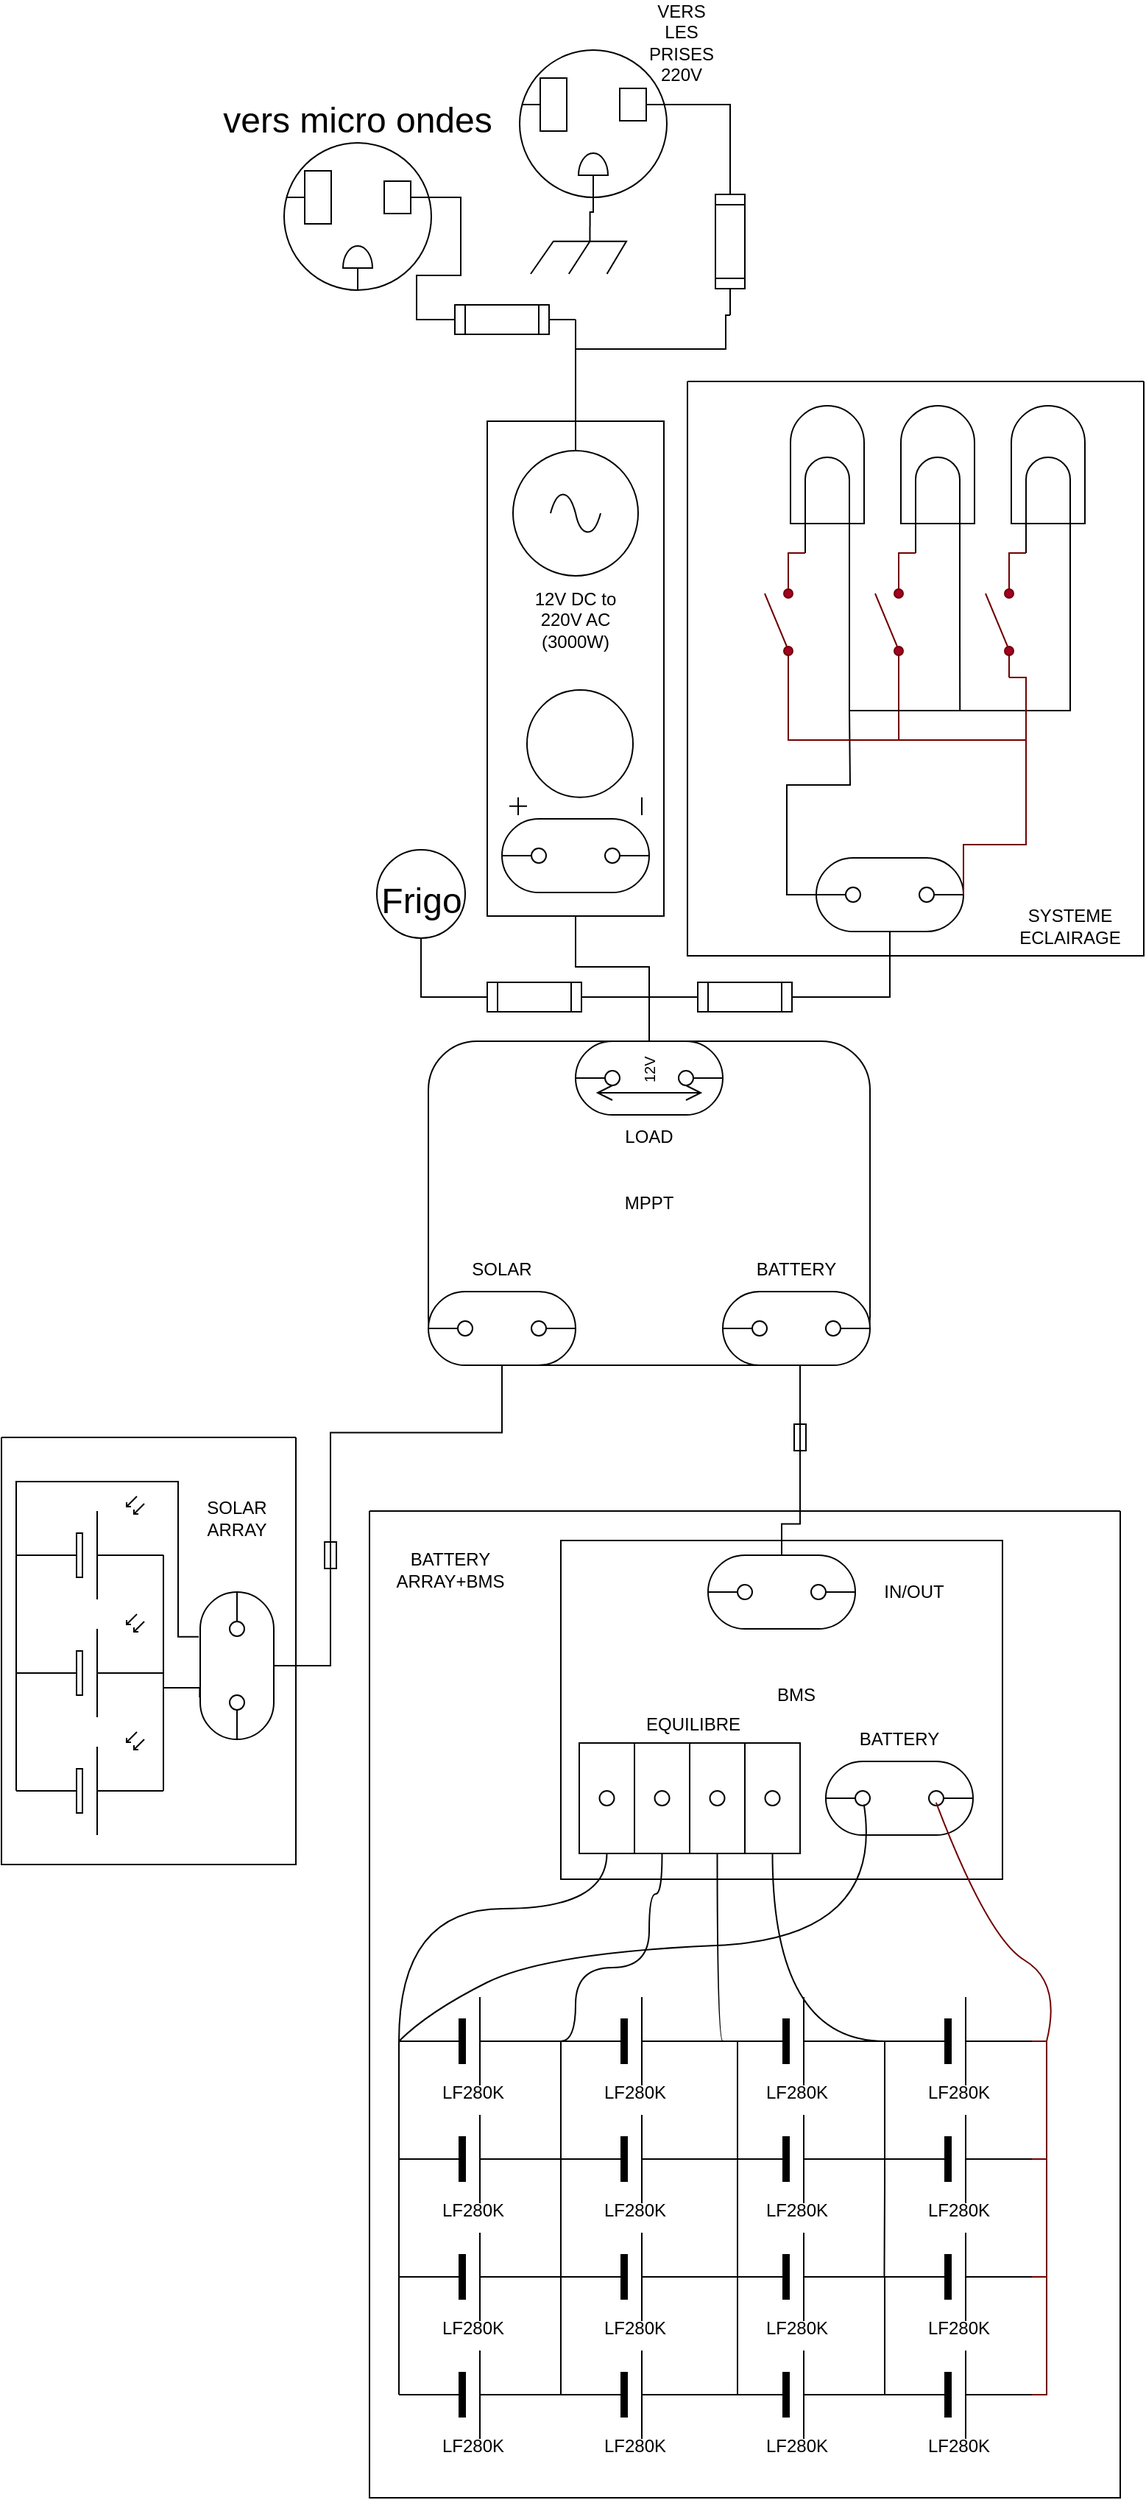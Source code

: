 <mxfile version="20.8.10" type="device"><diagram name="Page-1" id="pjU9lNKCaHBmfeOvfBGv"><mxGraphModel dx="1587" dy="2857" grid="1" gridSize="10" guides="1" tooltips="1" connect="1" arrows="1" fold="1" page="1" pageScale="1" pageWidth="827" pageHeight="1169" math="0" shadow="0"><root><mxCell id="0"/><mxCell id="1" parent="0"/><mxCell id="I5G7ey0POCAPa55_tJPz-115" value="" style="swimlane;startSize=0;" vertex="1" parent="1"><mxGeometry x="1128" y="499" width="510" height="670" as="geometry"><mxRectangle x="250" y="-180" width="50" height="40" as="alternateBounds"/></mxGeometry></mxCell><mxCell id="I5G7ey0POCAPa55_tJPz-116" value="BATTERY ARRAY+BMS" style="text;html=1;strokeColor=none;fillColor=none;align=center;verticalAlign=middle;whiteSpace=wrap;rounded=0;" vertex="1" parent="I5G7ey0POCAPa55_tJPz-115"><mxGeometry x="10" y="20" width="90" height="40" as="geometry"/></mxCell><mxCell id="I5G7ey0POCAPa55_tJPz-119" value="" style="group" vertex="1" connectable="0" parent="1"><mxGeometry x="1168" y="180" width="300" height="220" as="geometry"/></mxCell><mxCell id="I5G7ey0POCAPa55_tJPz-98" value="" style="rounded=1;whiteSpace=wrap;html=1;" vertex="1" parent="I5G7ey0POCAPa55_tJPz-119"><mxGeometry width="300" height="220" as="geometry"/></mxCell><mxCell id="I5G7ey0POCAPa55_tJPz-100" value="MPPT" style="text;html=1;strokeColor=none;fillColor=none;align=center;verticalAlign=middle;whiteSpace=wrap;rounded=0;" vertex="1" parent="I5G7ey0POCAPa55_tJPz-119"><mxGeometry x="120" y="95" width="60" height="30" as="geometry"/></mxCell><mxCell id="I5G7ey0POCAPa55_tJPz-101" value="" style="pointerEvents=1;verticalLabelPosition=bottom;shadow=0;dashed=0;align=center;html=1;verticalAlign=top;shape=mxgraph.electrical.miscellaneous.f_m_2_conductor_3" vertex="1" parent="I5G7ey0POCAPa55_tJPz-119"><mxGeometry x="200" y="170" width="100" height="50" as="geometry"/></mxCell><mxCell id="I5G7ey0POCAPa55_tJPz-102" value="" style="pointerEvents=1;verticalLabelPosition=bottom;shadow=0;dashed=0;align=center;html=1;verticalAlign=top;shape=mxgraph.electrical.miscellaneous.f_m_2_conductor_3" vertex="1" parent="I5G7ey0POCAPa55_tJPz-119"><mxGeometry x="100" width="100" height="50" as="geometry"/></mxCell><mxCell id="I5G7ey0POCAPa55_tJPz-103" value="" style="pointerEvents=1;verticalLabelPosition=bottom;shadow=0;dashed=0;align=center;html=1;verticalAlign=top;shape=mxgraph.electrical.miscellaneous.f_m_2_conductor_3" vertex="1" parent="I5G7ey0POCAPa55_tJPz-119"><mxGeometry y="170" width="100" height="50" as="geometry"/></mxCell><mxCell id="I5G7ey0POCAPa55_tJPz-104" value="BATTERY" style="text;html=1;strokeColor=none;fillColor=none;align=center;verticalAlign=middle;whiteSpace=wrap;rounded=0;" vertex="1" parent="I5G7ey0POCAPa55_tJPz-119"><mxGeometry x="220" y="140" width="60" height="30" as="geometry"/></mxCell><mxCell id="I5G7ey0POCAPa55_tJPz-105" value="SOLAR" style="text;html=1;strokeColor=none;fillColor=none;align=center;verticalAlign=middle;whiteSpace=wrap;rounded=0;" vertex="1" parent="I5G7ey0POCAPa55_tJPz-119"><mxGeometry x="20" y="140" width="60" height="30" as="geometry"/></mxCell><mxCell id="I5G7ey0POCAPa55_tJPz-106" value="LOAD" style="text;html=1;strokeColor=none;fillColor=none;align=center;verticalAlign=middle;whiteSpace=wrap;rounded=0;" vertex="1" parent="I5G7ey0POCAPa55_tJPz-119"><mxGeometry x="120" y="50" width="60" height="30" as="geometry"/></mxCell><mxCell id="I5G7ey0POCAPa55_tJPz-121" value="12V" style="labelPosition=right;align=left;shape=mxgraph.electrical.signal_sources.voltage;shadow=0;dashed=0;strokeWidth=1;fontSize=10;html=1;rotation=-90;" vertex="1" parent="I5G7ey0POCAPa55_tJPz-119"><mxGeometry x="145" width="10" height="70" as="geometry"/></mxCell><mxCell id="I5G7ey0POCAPa55_tJPz-120" value="" style="group" vertex="1" connectable="0" parent="1"><mxGeometry x="1148" y="519" width="450" height="630" as="geometry"/></mxCell><mxCell id="I5G7ey0POCAPa55_tJPz-118" value="" style="group" vertex="1" connectable="0" parent="I5G7ey0POCAPa55_tJPz-120"><mxGeometry x="110" width="300" height="230" as="geometry"/></mxCell><mxCell id="I5G7ey0POCAPa55_tJPz-79" value="" style="rounded=0;whiteSpace=wrap;html=1;" vertex="1" parent="I5G7ey0POCAPa55_tJPz-118"><mxGeometry width="300" height="230" as="geometry"/></mxCell><mxCell id="I5G7ey0POCAPa55_tJPz-76" value="" style="pointerEvents=1;verticalLabelPosition=bottom;shadow=0;dashed=0;align=center;html=1;verticalAlign=top;shape=mxgraph.electrical.miscellaneous.terminal_board;rotation=90;" vertex="1" parent="I5G7ey0POCAPa55_tJPz-118"><mxGeometry x="50" y="100" width="75" height="150" as="geometry"/></mxCell><mxCell id="I5G7ey0POCAPa55_tJPz-77" value="" style="pointerEvents=1;verticalLabelPosition=bottom;shadow=0;dashed=0;align=center;html=1;verticalAlign=top;shape=mxgraph.electrical.miscellaneous.f_m_2_conductor_3" vertex="1" parent="I5G7ey0POCAPa55_tJPz-118"><mxGeometry x="180" y="150" width="100" height="50" as="geometry"/></mxCell><mxCell id="I5G7ey0POCAPa55_tJPz-78" value="" style="pointerEvents=1;verticalLabelPosition=bottom;shadow=0;dashed=0;align=center;html=1;verticalAlign=top;shape=mxgraph.electrical.miscellaneous.f_m_2_conductor_3" vertex="1" parent="I5G7ey0POCAPa55_tJPz-118"><mxGeometry x="100" y="10" width="100" height="50" as="geometry"/></mxCell><mxCell id="I5G7ey0POCAPa55_tJPz-80" value="IN/OUT" style="text;html=1;strokeColor=none;fillColor=none;align=center;verticalAlign=middle;whiteSpace=wrap;rounded=0;" vertex="1" parent="I5G7ey0POCAPa55_tJPz-118"><mxGeometry x="210" y="20" width="60" height="30" as="geometry"/></mxCell><mxCell id="I5G7ey0POCAPa55_tJPz-81" value="EQUILIBRE" style="text;html=1;strokeColor=none;fillColor=none;align=center;verticalAlign=middle;whiteSpace=wrap;rounded=0;" vertex="1" parent="I5G7ey0POCAPa55_tJPz-118"><mxGeometry x="50" y="110" width="80" height="30" as="geometry"/></mxCell><mxCell id="I5G7ey0POCAPa55_tJPz-82" value="BATTERY" style="text;html=1;strokeColor=none;fillColor=none;align=center;verticalAlign=middle;whiteSpace=wrap;rounded=0;" vertex="1" parent="I5G7ey0POCAPa55_tJPz-118"><mxGeometry x="200" y="120" width="60" height="30" as="geometry"/></mxCell><mxCell id="I5G7ey0POCAPa55_tJPz-99" value="BMS" style="text;html=1;strokeColor=none;fillColor=none;align=center;verticalAlign=middle;whiteSpace=wrap;rounded=0;" vertex="1" parent="I5G7ey0POCAPa55_tJPz-118"><mxGeometry x="130" y="90" width="60" height="30" as="geometry"/></mxCell><mxCell id="I5G7ey0POCAPa55_tJPz-4" value="" style="verticalLabelPosition=bottom;shadow=0;dashed=0;align=center;fillColor=strokeColor;html=1;verticalAlign=top;strokeWidth=1;shape=mxgraph.electrical.miscellaneous.monocell_battery;" vertex="1" parent="I5G7ey0POCAPa55_tJPz-120"><mxGeometry x="110" y="550" width="100" height="60" as="geometry"/></mxCell><mxCell id="I5G7ey0POCAPa55_tJPz-43" style="edgeStyle=orthogonalEdgeStyle;rounded=0;orthogonalLoop=1;jettySize=auto;html=1;exitX=1;exitY=0.5;exitDx=0;exitDy=0;exitPerimeter=0;endArrow=none;endFill=0;" edge="1" parent="I5G7ey0POCAPa55_tJPz-120" source="I5G7ey0POCAPa55_tJPz-5"><mxGeometry relative="1" as="geometry"><mxPoint x="330" y="500" as="targetPoint"/><Array as="points"><mxPoint x="330" y="580"/></Array></mxGeometry></mxCell><mxCell id="I5G7ey0POCAPa55_tJPz-5" value="" style="verticalLabelPosition=bottom;shadow=0;dashed=0;align=center;fillColor=strokeColor;html=1;verticalAlign=top;strokeWidth=1;shape=mxgraph.electrical.miscellaneous.monocell_battery;" vertex="1" parent="I5G7ey0POCAPa55_tJPz-120"><mxGeometry x="220" y="550" width="100" height="60" as="geometry"/></mxCell><mxCell id="I5G7ey0POCAPa55_tJPz-10" style="edgeStyle=orthogonalEdgeStyle;rounded=0;orthogonalLoop=1;jettySize=auto;html=1;exitX=1;exitY=0.5;exitDx=0;exitDy=0;exitPerimeter=0;entryX=0;entryY=0.5;entryDx=0;entryDy=0;entryPerimeter=0;endArrow=none;endFill=0;" edge="1" parent="I5G7ey0POCAPa55_tJPz-120" source="I5G7ey0POCAPa55_tJPz-4" target="I5G7ey0POCAPa55_tJPz-5"><mxGeometry relative="1" as="geometry"/></mxCell><mxCell id="I5G7ey0POCAPa55_tJPz-6" value="" style="verticalLabelPosition=bottom;shadow=0;dashed=0;align=center;fillColor=strokeColor;html=1;verticalAlign=top;strokeWidth=1;shape=mxgraph.electrical.miscellaneous.monocell_battery;" vertex="1" parent="I5G7ey0POCAPa55_tJPz-120"><mxGeometry x="330" y="550" width="100" height="60" as="geometry"/></mxCell><mxCell id="I5G7ey0POCAPa55_tJPz-11" style="edgeStyle=orthogonalEdgeStyle;rounded=0;orthogonalLoop=1;jettySize=auto;html=1;exitX=1;exitY=0.5;exitDx=0;exitDy=0;exitPerimeter=0;entryX=0;entryY=0.5;entryDx=0;entryDy=0;entryPerimeter=0;endArrow=none;endFill=0;" edge="1" parent="I5G7ey0POCAPa55_tJPz-120" source="I5G7ey0POCAPa55_tJPz-5" target="I5G7ey0POCAPa55_tJPz-6"><mxGeometry relative="1" as="geometry"/></mxCell><mxCell id="I5G7ey0POCAPa55_tJPz-8" style="edgeStyle=orthogonalEdgeStyle;rounded=0;orthogonalLoop=1;jettySize=auto;html=1;exitX=1;exitY=0.5;exitDx=0;exitDy=0;exitPerimeter=0;entryX=0;entryY=0.5;entryDx=0;entryDy=0;entryPerimeter=0;strokeColor=none;endArrow=none;endFill=0;" edge="1" parent="I5G7ey0POCAPa55_tJPz-120" source="I5G7ey0POCAPa55_tJPz-7" target="I5G7ey0POCAPa55_tJPz-4"><mxGeometry relative="1" as="geometry"/></mxCell><mxCell id="I5G7ey0POCAPa55_tJPz-9" style="edgeStyle=orthogonalEdgeStyle;rounded=0;orthogonalLoop=1;jettySize=auto;html=1;exitX=1;exitY=0.5;exitDx=0;exitDy=0;exitPerimeter=0;endArrow=none;endFill=0;" edge="1" parent="I5G7ey0POCAPa55_tJPz-120" source="I5G7ey0POCAPa55_tJPz-7"><mxGeometry relative="1" as="geometry"><mxPoint x="110" y="580" as="targetPoint"/></mxGeometry></mxCell><mxCell id="I5G7ey0POCAPa55_tJPz-41" style="edgeStyle=orthogonalEdgeStyle;rounded=0;orthogonalLoop=1;jettySize=auto;html=1;exitX=1;exitY=0.5;exitDx=0;exitDy=0;exitPerimeter=0;endArrow=none;endFill=0;" edge="1" parent="I5G7ey0POCAPa55_tJPz-120" source="I5G7ey0POCAPa55_tJPz-7"><mxGeometry relative="1" as="geometry"><mxPoint x="100" y="500" as="targetPoint"/><Array as="points"><mxPoint x="110" y="580"/><mxPoint x="110" y="500"/></Array></mxGeometry></mxCell><mxCell id="I5G7ey0POCAPa55_tJPz-7" value="" style="verticalLabelPosition=bottom;shadow=0;dashed=0;align=center;fillColor=strokeColor;html=1;verticalAlign=top;strokeWidth=1;shape=mxgraph.electrical.miscellaneous.monocell_battery;" vertex="1" parent="I5G7ey0POCAPa55_tJPz-120"><mxGeometry y="550" width="100" height="60" as="geometry"/></mxCell><mxCell id="I5G7ey0POCAPa55_tJPz-12" value="LF280K" style="text;html=1;align=center;verticalAlign=middle;resizable=0;points=[];autosize=1;strokeColor=none;fillColor=none;" vertex="1" parent="I5G7ey0POCAPa55_tJPz-120"><mxGeometry x="15" y="600" width="70" height="30" as="geometry"/></mxCell><mxCell id="I5G7ey0POCAPa55_tJPz-13" value="LF280K" style="text;html=1;align=center;verticalAlign=middle;resizable=0;points=[];autosize=1;strokeColor=none;fillColor=none;" vertex="1" parent="I5G7ey0POCAPa55_tJPz-120"><mxGeometry x="125" y="600" width="70" height="30" as="geometry"/></mxCell><mxCell id="I5G7ey0POCAPa55_tJPz-14" value="LF280K" style="text;html=1;align=center;verticalAlign=middle;resizable=0;points=[];autosize=1;strokeColor=none;fillColor=none;" vertex="1" parent="I5G7ey0POCAPa55_tJPz-120"><mxGeometry x="235" y="600" width="70" height="30" as="geometry"/></mxCell><mxCell id="I5G7ey0POCAPa55_tJPz-15" value="LF280K" style="text;html=1;align=center;verticalAlign=middle;resizable=0;points=[];autosize=1;strokeColor=none;fillColor=none;" vertex="1" parent="I5G7ey0POCAPa55_tJPz-120"><mxGeometry x="345" y="600" width="70" height="30" as="geometry"/></mxCell><mxCell id="I5G7ey0POCAPa55_tJPz-42" style="edgeStyle=orthogonalEdgeStyle;rounded=0;orthogonalLoop=1;jettySize=auto;html=1;exitX=1;exitY=0.5;exitDx=0;exitDy=0;exitPerimeter=0;entryX=1;entryY=0.5;entryDx=0;entryDy=0;entryPerimeter=0;endArrow=none;endFill=0;" edge="1" parent="I5G7ey0POCAPa55_tJPz-120" source="I5G7ey0POCAPa55_tJPz-29" target="I5G7ey0POCAPa55_tJPz-4"><mxGeometry relative="1" as="geometry"/></mxCell><mxCell id="I5G7ey0POCAPa55_tJPz-29" value="" style="verticalLabelPosition=bottom;shadow=0;dashed=0;align=center;fillColor=strokeColor;html=1;verticalAlign=top;strokeWidth=1;shape=mxgraph.electrical.miscellaneous.monocell_battery;" vertex="1" parent="I5G7ey0POCAPa55_tJPz-120"><mxGeometry x="110" y="470" width="100" height="60" as="geometry"/></mxCell><mxCell id="I5G7ey0POCAPa55_tJPz-31" value="" style="verticalLabelPosition=bottom;shadow=0;dashed=0;align=center;fillColor=strokeColor;html=1;verticalAlign=top;strokeWidth=1;shape=mxgraph.electrical.miscellaneous.monocell_battery;" vertex="1" parent="I5G7ey0POCAPa55_tJPz-120"><mxGeometry x="220" y="470" width="100" height="60" as="geometry"/></mxCell><mxCell id="I5G7ey0POCAPa55_tJPz-28" style="edgeStyle=orthogonalEdgeStyle;rounded=0;orthogonalLoop=1;jettySize=auto;html=1;exitX=1;exitY=0.5;exitDx=0;exitDy=0;exitPerimeter=0;entryX=0;entryY=0.5;entryDx=0;entryDy=0;entryPerimeter=0;endArrow=none;endFill=0;" edge="1" parent="I5G7ey0POCAPa55_tJPz-120" source="I5G7ey0POCAPa55_tJPz-29" target="I5G7ey0POCAPa55_tJPz-31"><mxGeometry relative="1" as="geometry"/></mxCell><mxCell id="I5G7ey0POCAPa55_tJPz-44" style="edgeStyle=orthogonalEdgeStyle;rounded=0;orthogonalLoop=1;jettySize=auto;html=1;exitX=1;exitY=0.5;exitDx=0;exitDy=0;exitPerimeter=0;entryX=1;entryY=0.5;entryDx=0;entryDy=0;entryPerimeter=0;endArrow=none;endFill=0;fillColor=#a20025;strokeColor=#6F0000;" edge="1" parent="I5G7ey0POCAPa55_tJPz-120" source="I5G7ey0POCAPa55_tJPz-32" target="I5G7ey0POCAPa55_tJPz-6"><mxGeometry relative="1" as="geometry"><Array as="points"><mxPoint x="440" y="500"/><mxPoint x="440" y="580"/></Array></mxGeometry></mxCell><mxCell id="I5G7ey0POCAPa55_tJPz-74" style="edgeStyle=orthogonalEdgeStyle;rounded=0;orthogonalLoop=1;jettySize=auto;html=1;exitX=1;exitY=0.5;exitDx=0;exitDy=0;exitPerimeter=0;endArrow=none;endFill=0;fillColor=#a20025;strokeColor=#6F0000;" edge="1" parent="I5G7ey0POCAPa55_tJPz-120" source="I5G7ey0POCAPa55_tJPz-32"><mxGeometry relative="1" as="geometry"><mxPoint x="429.724" y="420.0" as="targetPoint"/><Array as="points"><mxPoint x="440" y="500"/><mxPoint x="440" y="420"/></Array></mxGeometry></mxCell><mxCell id="I5G7ey0POCAPa55_tJPz-32" value="" style="verticalLabelPosition=bottom;shadow=0;dashed=0;align=center;fillColor=strokeColor;html=1;verticalAlign=top;strokeWidth=1;shape=mxgraph.electrical.miscellaneous.monocell_battery;" vertex="1" parent="I5G7ey0POCAPa55_tJPz-120"><mxGeometry x="330" y="470" width="100" height="60" as="geometry"/></mxCell><mxCell id="I5G7ey0POCAPa55_tJPz-30" style="edgeStyle=orthogonalEdgeStyle;rounded=0;orthogonalLoop=1;jettySize=auto;html=1;exitX=1;exitY=0.5;exitDx=0;exitDy=0;exitPerimeter=0;entryX=0;entryY=0.5;entryDx=0;entryDy=0;entryPerimeter=0;endArrow=none;endFill=0;" edge="1" parent="I5G7ey0POCAPa55_tJPz-120" source="I5G7ey0POCAPa55_tJPz-31" target="I5G7ey0POCAPa55_tJPz-32"><mxGeometry relative="1" as="geometry"/></mxCell><mxCell id="I5G7ey0POCAPa55_tJPz-33" style="edgeStyle=orthogonalEdgeStyle;rounded=0;orthogonalLoop=1;jettySize=auto;html=1;exitX=1;exitY=0.5;exitDx=0;exitDy=0;exitPerimeter=0;entryX=0;entryY=0.5;entryDx=0;entryDy=0;entryPerimeter=0;strokeColor=none;endArrow=none;endFill=0;" edge="1" parent="I5G7ey0POCAPa55_tJPz-120" source="I5G7ey0POCAPa55_tJPz-35" target="I5G7ey0POCAPa55_tJPz-29"><mxGeometry relative="1" as="geometry"/></mxCell><mxCell id="I5G7ey0POCAPa55_tJPz-34" style="edgeStyle=orthogonalEdgeStyle;rounded=0;orthogonalLoop=1;jettySize=auto;html=1;exitX=1;exitY=0.5;exitDx=0;exitDy=0;exitPerimeter=0;endArrow=none;endFill=0;" edge="1" parent="I5G7ey0POCAPa55_tJPz-120" source="I5G7ey0POCAPa55_tJPz-35"><mxGeometry relative="1" as="geometry"><mxPoint x="110" y="500" as="targetPoint"/><Array as="points"><mxPoint x="100" y="500"/></Array></mxGeometry></mxCell><mxCell id="I5G7ey0POCAPa55_tJPz-40" style="edgeStyle=orthogonalEdgeStyle;rounded=0;orthogonalLoop=1;jettySize=auto;html=1;exitX=0;exitY=0.5;exitDx=0;exitDy=0;exitPerimeter=0;entryX=0;entryY=0.5;entryDx=0;entryDy=0;entryPerimeter=0;endArrow=none;endFill=0;" edge="1" parent="I5G7ey0POCAPa55_tJPz-120" source="I5G7ey0POCAPa55_tJPz-54" target="I5G7ey0POCAPa55_tJPz-7"><mxGeometry relative="1" as="geometry"><Array as="points"><mxPoint y="520"/><mxPoint y="520"/></Array></mxGeometry></mxCell><mxCell id="I5G7ey0POCAPa55_tJPz-35" value="" style="verticalLabelPosition=bottom;shadow=0;dashed=0;align=center;fillColor=strokeColor;html=1;verticalAlign=top;strokeWidth=1;shape=mxgraph.electrical.miscellaneous.monocell_battery;" vertex="1" parent="I5G7ey0POCAPa55_tJPz-120"><mxGeometry y="470" width="100" height="60" as="geometry"/></mxCell><mxCell id="I5G7ey0POCAPa55_tJPz-36" value="LF280K" style="text;html=1;align=center;verticalAlign=middle;resizable=0;points=[];autosize=1;strokeColor=none;fillColor=none;" vertex="1" parent="I5G7ey0POCAPa55_tJPz-120"><mxGeometry x="15" y="520" width="70" height="30" as="geometry"/></mxCell><mxCell id="I5G7ey0POCAPa55_tJPz-37" value="LF280K" style="text;html=1;align=center;verticalAlign=middle;resizable=0;points=[];autosize=1;strokeColor=none;fillColor=none;" vertex="1" parent="I5G7ey0POCAPa55_tJPz-120"><mxGeometry x="125" y="520" width="70" height="30" as="geometry"/></mxCell><mxCell id="I5G7ey0POCAPa55_tJPz-38" value="LF280K" style="text;html=1;align=center;verticalAlign=middle;resizable=0;points=[];autosize=1;strokeColor=none;fillColor=none;" vertex="1" parent="I5G7ey0POCAPa55_tJPz-120"><mxGeometry x="235" y="520" width="70" height="30" as="geometry"/></mxCell><mxCell id="I5G7ey0POCAPa55_tJPz-39" value="LF280K" style="text;html=1;align=center;verticalAlign=middle;resizable=0;points=[];autosize=1;strokeColor=none;fillColor=none;" vertex="1" parent="I5G7ey0POCAPa55_tJPz-120"><mxGeometry x="345" y="520" width="70" height="30" as="geometry"/></mxCell><mxCell id="I5G7ey0POCAPa55_tJPz-90" style="edgeStyle=orthogonalEdgeStyle;rounded=0;orthogonalLoop=1;jettySize=auto;html=1;exitX=1;exitY=0.5;exitDx=0;exitDy=0;exitPerimeter=0;entryX=0;entryY=0.5;entryDx=0;entryDy=0;entryPerimeter=0;endArrow=none;endFill=0;" edge="1" parent="I5G7ey0POCAPa55_tJPz-120" source="I5G7ey0POCAPa55_tJPz-46" target="I5G7ey0POCAPa55_tJPz-31"><mxGeometry relative="1" as="geometry"><Array as="points"><mxPoint x="230" y="420"/><mxPoint x="230" y="500"/></Array></mxGeometry></mxCell><mxCell id="I5G7ey0POCAPa55_tJPz-46" value="" style="verticalLabelPosition=bottom;shadow=0;dashed=0;align=center;fillColor=strokeColor;html=1;verticalAlign=top;strokeWidth=1;shape=mxgraph.electrical.miscellaneous.monocell_battery;" vertex="1" parent="I5G7ey0POCAPa55_tJPz-120"><mxGeometry x="110" y="390" width="100" height="60" as="geometry"/></mxCell><mxCell id="I5G7ey0POCAPa55_tJPz-48" style="edgeStyle=orthogonalEdgeStyle;rounded=0;orthogonalLoop=1;jettySize=auto;html=1;exitX=1;exitY=0.5;exitDx=0;exitDy=0;exitPerimeter=0;endArrow=none;endFill=0;" edge="1" parent="I5G7ey0POCAPa55_tJPz-120" source="I5G7ey0POCAPa55_tJPz-49"><mxGeometry relative="1" as="geometry"><mxPoint x="330" y="340.0" as="targetPoint"/><Array as="points"><mxPoint x="330" y="420"/></Array></mxGeometry></mxCell><mxCell id="I5G7ey0POCAPa55_tJPz-49" value="" style="verticalLabelPosition=bottom;shadow=0;dashed=0;align=center;fillColor=strokeColor;html=1;verticalAlign=top;strokeWidth=1;shape=mxgraph.electrical.miscellaneous.monocell_battery;" vertex="1" parent="I5G7ey0POCAPa55_tJPz-120"><mxGeometry x="220" y="390" width="100" height="60" as="geometry"/></mxCell><mxCell id="I5G7ey0POCAPa55_tJPz-45" style="edgeStyle=orthogonalEdgeStyle;rounded=0;orthogonalLoop=1;jettySize=auto;html=1;exitX=1;exitY=0.5;exitDx=0;exitDy=0;exitPerimeter=0;entryX=0;entryY=0.5;entryDx=0;entryDy=0;entryPerimeter=0;endArrow=none;endFill=0;" edge="1" parent="I5G7ey0POCAPa55_tJPz-120" source="I5G7ey0POCAPa55_tJPz-46" target="I5G7ey0POCAPa55_tJPz-49"><mxGeometry relative="1" as="geometry"/></mxCell><mxCell id="I5G7ey0POCAPa55_tJPz-89" style="edgeStyle=orthogonalEdgeStyle;orthogonalLoop=1;jettySize=auto;html=1;exitX=0;exitY=0.5;exitDx=0;exitDy=0;exitPerimeter=0;endArrow=none;endFill=0;rounded=0;" edge="1" parent="I5G7ey0POCAPa55_tJPz-120" source="I5G7ey0POCAPa55_tJPz-50"><mxGeometry relative="1" as="geometry"><mxPoint x="329.724" y="500" as="targetPoint"/><Array as="points"><mxPoint x="330" y="440"/><mxPoint x="330" y="440"/></Array></mxGeometry></mxCell><mxCell id="I5G7ey0POCAPa55_tJPz-50" value="" style="verticalLabelPosition=bottom;shadow=0;dashed=0;align=center;fillColor=strokeColor;html=1;verticalAlign=top;strokeWidth=1;shape=mxgraph.electrical.miscellaneous.monocell_battery;" vertex="1" parent="I5G7ey0POCAPa55_tJPz-120"><mxGeometry x="330" y="390" width="100" height="60" as="geometry"/></mxCell><mxCell id="I5G7ey0POCAPa55_tJPz-47" style="edgeStyle=orthogonalEdgeStyle;rounded=0;orthogonalLoop=1;jettySize=auto;html=1;exitX=1;exitY=0.5;exitDx=0;exitDy=0;exitPerimeter=0;entryX=0;entryY=0.5;entryDx=0;entryDy=0;entryPerimeter=0;endArrow=none;endFill=0;" edge="1" parent="I5G7ey0POCAPa55_tJPz-120" source="I5G7ey0POCAPa55_tJPz-49" target="I5G7ey0POCAPa55_tJPz-50"><mxGeometry relative="1" as="geometry"/></mxCell><mxCell id="I5G7ey0POCAPa55_tJPz-51" style="edgeStyle=orthogonalEdgeStyle;rounded=0;orthogonalLoop=1;jettySize=auto;html=1;exitX=1;exitY=0.5;exitDx=0;exitDy=0;exitPerimeter=0;entryX=0;entryY=0.5;entryDx=0;entryDy=0;entryPerimeter=0;strokeColor=none;endArrow=none;endFill=0;" edge="1" parent="I5G7ey0POCAPa55_tJPz-120" source="I5G7ey0POCAPa55_tJPz-54" target="I5G7ey0POCAPa55_tJPz-46"><mxGeometry relative="1" as="geometry"/></mxCell><mxCell id="I5G7ey0POCAPa55_tJPz-52" style="edgeStyle=orthogonalEdgeStyle;rounded=0;orthogonalLoop=1;jettySize=auto;html=1;exitX=1;exitY=0.5;exitDx=0;exitDy=0;exitPerimeter=0;endArrow=none;endFill=0;" edge="1" parent="I5G7ey0POCAPa55_tJPz-120" source="I5G7ey0POCAPa55_tJPz-54"><mxGeometry relative="1" as="geometry"><mxPoint x="110" y="420.0" as="targetPoint"/></mxGeometry></mxCell><mxCell id="I5G7ey0POCAPa55_tJPz-53" style="edgeStyle=orthogonalEdgeStyle;rounded=0;orthogonalLoop=1;jettySize=auto;html=1;exitX=1;exitY=0.5;exitDx=0;exitDy=0;exitPerimeter=0;endArrow=none;endFill=0;" edge="1" parent="I5G7ey0POCAPa55_tJPz-120" source="I5G7ey0POCAPa55_tJPz-54"><mxGeometry relative="1" as="geometry"><mxPoint x="100" y="340.0" as="targetPoint"/><Array as="points"><mxPoint x="110" y="420"/><mxPoint x="110" y="340"/></Array></mxGeometry></mxCell><mxCell id="I5G7ey0POCAPa55_tJPz-91" style="edgeStyle=orthogonalEdgeStyle;rounded=0;orthogonalLoop=1;jettySize=auto;html=1;exitX=1;exitY=0.5;exitDx=0;exitDy=0;exitPerimeter=0;entryX=1;entryY=0.5;entryDx=0;entryDy=0;entryPerimeter=0;endArrow=none;endFill=0;" edge="1" parent="I5G7ey0POCAPa55_tJPz-120" source="I5G7ey0POCAPa55_tJPz-54" target="I5G7ey0POCAPa55_tJPz-35"><mxGeometry relative="1" as="geometry"><Array as="points"><mxPoint x="110" y="420"/><mxPoint x="110" y="500"/></Array></mxGeometry></mxCell><mxCell id="I5G7ey0POCAPa55_tJPz-54" value="" style="verticalLabelPosition=bottom;shadow=0;dashed=0;align=center;fillColor=strokeColor;html=1;verticalAlign=top;strokeWidth=1;shape=mxgraph.electrical.miscellaneous.monocell_battery;" vertex="1" parent="I5G7ey0POCAPa55_tJPz-120"><mxGeometry y="390" width="100" height="60" as="geometry"/></mxCell><mxCell id="I5G7ey0POCAPa55_tJPz-55" value="LF280K" style="text;html=1;align=center;verticalAlign=middle;resizable=0;points=[];autosize=1;strokeColor=none;fillColor=none;" vertex="1" parent="I5G7ey0POCAPa55_tJPz-120"><mxGeometry x="15" y="440" width="70" height="30" as="geometry"/></mxCell><mxCell id="I5G7ey0POCAPa55_tJPz-56" value="LF280K" style="text;html=1;align=center;verticalAlign=middle;resizable=0;points=[];autosize=1;strokeColor=none;fillColor=none;" vertex="1" parent="I5G7ey0POCAPa55_tJPz-120"><mxGeometry x="125" y="440" width="70" height="30" as="geometry"/></mxCell><mxCell id="I5G7ey0POCAPa55_tJPz-57" value="LF280K" style="text;html=1;align=center;verticalAlign=middle;resizable=0;points=[];autosize=1;strokeColor=none;fillColor=none;" vertex="1" parent="I5G7ey0POCAPa55_tJPz-120"><mxGeometry x="235" y="440" width="70" height="30" as="geometry"/></mxCell><mxCell id="I5G7ey0POCAPa55_tJPz-58" value="LF280K" style="text;html=1;align=center;verticalAlign=middle;resizable=0;points=[];autosize=1;strokeColor=none;fillColor=none;" vertex="1" parent="I5G7ey0POCAPa55_tJPz-120"><mxGeometry x="345" y="440" width="70" height="30" as="geometry"/></mxCell><mxCell id="I5G7ey0POCAPa55_tJPz-60" style="edgeStyle=orthogonalEdgeStyle;rounded=0;orthogonalLoop=1;jettySize=auto;html=1;exitX=1;exitY=0.5;exitDx=0;exitDy=0;exitPerimeter=0;entryX=1;entryY=0.5;entryDx=0;entryDy=0;entryPerimeter=0;endArrow=none;endFill=0;" edge="1" parent="I5G7ey0POCAPa55_tJPz-120" source="I5G7ey0POCAPa55_tJPz-61" target="I5G7ey0POCAPa55_tJPz-46"><mxGeometry relative="1" as="geometry"/></mxCell><mxCell id="I5G7ey0POCAPa55_tJPz-61" value="" style="verticalLabelPosition=bottom;shadow=0;dashed=0;align=center;fillColor=strokeColor;html=1;verticalAlign=top;strokeWidth=1;shape=mxgraph.electrical.miscellaneous.monocell_battery;" vertex="1" parent="I5G7ey0POCAPa55_tJPz-120"><mxGeometry x="110" y="310" width="100" height="60" as="geometry"/></mxCell><mxCell id="I5G7ey0POCAPa55_tJPz-63" value="" style="verticalLabelPosition=bottom;shadow=0;dashed=0;align=center;fillColor=strokeColor;html=1;verticalAlign=top;strokeWidth=1;shape=mxgraph.electrical.miscellaneous.monocell_battery;" vertex="1" parent="I5G7ey0POCAPa55_tJPz-120"><mxGeometry x="220" y="310" width="100" height="60" as="geometry"/></mxCell><mxCell id="I5G7ey0POCAPa55_tJPz-59" style="edgeStyle=orthogonalEdgeStyle;rounded=0;orthogonalLoop=1;jettySize=auto;html=1;exitX=1;exitY=0.5;exitDx=0;exitDy=0;exitPerimeter=0;entryX=0;entryY=0.5;entryDx=0;entryDy=0;entryPerimeter=0;endArrow=none;endFill=0;" edge="1" parent="I5G7ey0POCAPa55_tJPz-120" source="I5G7ey0POCAPa55_tJPz-61" target="I5G7ey0POCAPa55_tJPz-63"><mxGeometry relative="1" as="geometry"/></mxCell><mxCell id="I5G7ey0POCAPa55_tJPz-64" style="edgeStyle=orthogonalEdgeStyle;rounded=0;orthogonalLoop=1;jettySize=auto;html=1;exitX=1;exitY=0.5;exitDx=0;exitDy=0;exitPerimeter=0;entryX=1;entryY=0.5;entryDx=0;entryDy=0;entryPerimeter=0;endArrow=none;endFill=0;fillColor=#a20025;strokeColor=#6F0000;" edge="1" parent="I5G7ey0POCAPa55_tJPz-120" source="I5G7ey0POCAPa55_tJPz-65" target="I5G7ey0POCAPa55_tJPz-50"><mxGeometry relative="1" as="geometry"><Array as="points"><mxPoint x="440" y="340"/><mxPoint x="440" y="420"/></Array></mxGeometry></mxCell><mxCell id="I5G7ey0POCAPa55_tJPz-65" value="" style="verticalLabelPosition=bottom;shadow=0;dashed=0;align=center;fillColor=strokeColor;html=1;verticalAlign=top;strokeWidth=1;shape=mxgraph.electrical.miscellaneous.monocell_battery;" vertex="1" parent="I5G7ey0POCAPa55_tJPz-120"><mxGeometry x="330" y="310" width="100" height="60" as="geometry"/></mxCell><mxCell id="I5G7ey0POCAPa55_tJPz-62" style="edgeStyle=orthogonalEdgeStyle;rounded=0;orthogonalLoop=1;jettySize=auto;html=1;exitX=1;exitY=0.5;exitDx=0;exitDy=0;exitPerimeter=0;entryX=0;entryY=0.5;entryDx=0;entryDy=0;entryPerimeter=0;endArrow=none;endFill=0;" edge="1" parent="I5G7ey0POCAPa55_tJPz-120" source="I5G7ey0POCAPa55_tJPz-63" target="I5G7ey0POCAPa55_tJPz-65"><mxGeometry relative="1" as="geometry"/></mxCell><mxCell id="I5G7ey0POCAPa55_tJPz-66" style="edgeStyle=orthogonalEdgeStyle;rounded=0;orthogonalLoop=1;jettySize=auto;html=1;exitX=1;exitY=0.5;exitDx=0;exitDy=0;exitPerimeter=0;entryX=0;entryY=0.5;entryDx=0;entryDy=0;entryPerimeter=0;strokeColor=none;endArrow=none;endFill=0;" edge="1" parent="I5G7ey0POCAPa55_tJPz-120" source="I5G7ey0POCAPa55_tJPz-69" target="I5G7ey0POCAPa55_tJPz-61"><mxGeometry relative="1" as="geometry"/></mxCell><mxCell id="I5G7ey0POCAPa55_tJPz-67" style="edgeStyle=orthogonalEdgeStyle;rounded=0;orthogonalLoop=1;jettySize=auto;html=1;exitX=1;exitY=0.5;exitDx=0;exitDy=0;exitPerimeter=0;endArrow=none;endFill=0;" edge="1" parent="I5G7ey0POCAPa55_tJPz-120" source="I5G7ey0POCAPa55_tJPz-69"><mxGeometry relative="1" as="geometry"><mxPoint x="110" y="340.0" as="targetPoint"/><Array as="points"><mxPoint x="100" y="340"/></Array></mxGeometry></mxCell><mxCell id="I5G7ey0POCAPa55_tJPz-68" style="edgeStyle=orthogonalEdgeStyle;rounded=0;orthogonalLoop=1;jettySize=auto;html=1;exitX=0;exitY=0.5;exitDx=0;exitDy=0;exitPerimeter=0;entryX=0;entryY=0.5;entryDx=0;entryDy=0;entryPerimeter=0;endArrow=none;endFill=0;" edge="1" parent="I5G7ey0POCAPa55_tJPz-120" source="I5G7ey0POCAPa55_tJPz-69" target="I5G7ey0POCAPa55_tJPz-54"><mxGeometry relative="1" as="geometry"><Array as="points"><mxPoint y="380"/><mxPoint y="380"/></Array></mxGeometry></mxCell><mxCell id="I5G7ey0POCAPa55_tJPz-69" value="" style="verticalLabelPosition=bottom;shadow=0;dashed=0;align=center;fillColor=strokeColor;html=1;verticalAlign=top;strokeWidth=1;shape=mxgraph.electrical.miscellaneous.monocell_battery;" vertex="1" parent="I5G7ey0POCAPa55_tJPz-120"><mxGeometry y="310" width="100" height="60" as="geometry"/></mxCell><mxCell id="I5G7ey0POCAPa55_tJPz-70" value="LF280K" style="text;html=1;align=center;verticalAlign=middle;resizable=0;points=[];autosize=1;strokeColor=none;fillColor=none;" vertex="1" parent="I5G7ey0POCAPa55_tJPz-120"><mxGeometry x="15" y="360" width="70" height="30" as="geometry"/></mxCell><mxCell id="I5G7ey0POCAPa55_tJPz-71" value="LF280K" style="text;html=1;align=center;verticalAlign=middle;resizable=0;points=[];autosize=1;strokeColor=none;fillColor=none;" vertex="1" parent="I5G7ey0POCAPa55_tJPz-120"><mxGeometry x="125" y="360" width="70" height="30" as="geometry"/></mxCell><mxCell id="I5G7ey0POCAPa55_tJPz-72" value="LF280K" style="text;html=1;align=center;verticalAlign=middle;resizable=0;points=[];autosize=1;strokeColor=none;fillColor=none;" vertex="1" parent="I5G7ey0POCAPa55_tJPz-120"><mxGeometry x="235" y="360" width="70" height="30" as="geometry"/></mxCell><mxCell id="I5G7ey0POCAPa55_tJPz-73" value="LF280K" style="text;html=1;align=center;verticalAlign=middle;resizable=0;points=[];autosize=1;strokeColor=none;fillColor=none;" vertex="1" parent="I5G7ey0POCAPa55_tJPz-120"><mxGeometry x="345" y="360" width="70" height="30" as="geometry"/></mxCell><mxCell id="I5G7ey0POCAPa55_tJPz-85" style="edgeStyle=orthogonalEdgeStyle;curved=1;orthogonalLoop=1;jettySize=auto;html=1;exitX=1;exitY=0.125;exitDx=0;exitDy=0;exitPerimeter=0;entryX=0;entryY=0.5;entryDx=0;entryDy=0;entryPerimeter=0;endArrow=none;endFill=0;" edge="1" parent="I5G7ey0POCAPa55_tJPz-120" source="I5G7ey0POCAPa55_tJPz-76" target="I5G7ey0POCAPa55_tJPz-65"><mxGeometry relative="1" as="geometry"/></mxCell><mxCell id="I5G7ey0POCAPa55_tJPz-86" style="edgeStyle=orthogonalEdgeStyle;curved=1;orthogonalLoop=1;jettySize=auto;html=1;exitX=1;exitY=0.375;exitDx=0;exitDy=0;exitPerimeter=0;entryX=0;entryY=0.5;entryDx=0;entryDy=0;entryPerimeter=0;endArrow=none;endFill=0;" edge="1" parent="I5G7ey0POCAPa55_tJPz-120" source="I5G7ey0POCAPa55_tJPz-76" target="I5G7ey0POCAPa55_tJPz-63"><mxGeometry relative="1" as="geometry"><Array as="points"><mxPoint x="216" y="340"/></Array></mxGeometry></mxCell><mxCell id="I5G7ey0POCAPa55_tJPz-87" style="edgeStyle=orthogonalEdgeStyle;curved=1;orthogonalLoop=1;jettySize=auto;html=1;exitX=1;exitY=0.625;exitDx=0;exitDy=0;exitPerimeter=0;entryX=0;entryY=0.5;entryDx=0;entryDy=0;entryPerimeter=0;endArrow=none;endFill=0;" edge="1" parent="I5G7ey0POCAPa55_tJPz-120" source="I5G7ey0POCAPa55_tJPz-76" target="I5G7ey0POCAPa55_tJPz-61"><mxGeometry relative="1" as="geometry"><Array as="points"><mxPoint x="179" y="240"/><mxPoint x="170" y="240"/><mxPoint x="170" y="290"/><mxPoint x="120" y="290"/><mxPoint x="120" y="340"/></Array></mxGeometry></mxCell><mxCell id="I5G7ey0POCAPa55_tJPz-88" style="edgeStyle=orthogonalEdgeStyle;curved=1;orthogonalLoop=1;jettySize=auto;html=1;exitX=1;exitY=0.875;exitDx=0;exitDy=0;exitPerimeter=0;endArrow=none;endFill=0;" edge="1" parent="I5G7ey0POCAPa55_tJPz-120" source="I5G7ey0POCAPa55_tJPz-76"><mxGeometry relative="1" as="geometry"><mxPoint y="340" as="targetPoint"/><Array as="points"><mxPoint x="141" y="250"/><mxPoint y="250"/></Array></mxGeometry></mxCell><mxCell id="I5G7ey0POCAPa55_tJPz-83" value="" style="endArrow=none;html=1;entryX=0.749;entryY=0.559;entryDx=0;entryDy=0;entryPerimeter=0;curved=1;endFill=0;fillColor=#a20025;strokeColor=#6F0000;" edge="1" parent="I5G7ey0POCAPa55_tJPz-120" target="I5G7ey0POCAPa55_tJPz-77"><mxGeometry width="50" height="50" relative="1" as="geometry"><mxPoint x="440" y="340" as="sourcePoint"/><mxPoint x="380" y="270" as="targetPoint"/><Array as="points"><mxPoint x="450" y="300"/><mxPoint x="400" y="270"/></Array></mxGeometry></mxCell><mxCell id="I5G7ey0POCAPa55_tJPz-84" value="" style="curved=1;endArrow=none;html=1;entryX=0.259;entryY=0.587;entryDx=0;entryDy=0;entryPerimeter=0;exitX=0;exitY=0.5;exitDx=0;exitDy=0;exitPerimeter=0;endFill=0;" edge="1" parent="I5G7ey0POCAPa55_tJPz-120" source="I5G7ey0POCAPa55_tJPz-69" target="I5G7ey0POCAPa55_tJPz-77"><mxGeometry width="50" height="50" relative="1" as="geometry"><mxPoint x="-10" y="290" as="sourcePoint"/><mxPoint x="380" y="270" as="targetPoint"/><Array as="points"><mxPoint x="20" y="320"/><mxPoint x="100" y="280"/><mxPoint x="330" y="270"/></Array></mxGeometry></mxCell><mxCell id="I5G7ey0POCAPa55_tJPz-186" style="edgeStyle=orthogonalEdgeStyle;rounded=0;orthogonalLoop=1;jettySize=auto;html=1;exitX=0;exitY=0.8;exitDx=0;exitDy=0;entryX=0.5;entryY=0;entryDx=0;entryDy=0;entryPerimeter=0;fontSize=24;endArrow=none;endFill=0;" edge="1" parent="1" source="I5G7ey0POCAPa55_tJPz-124" target="I5G7ey0POCAPa55_tJPz-109"><mxGeometry relative="1" as="geometry"/></mxCell><mxCell id="I5G7ey0POCAPa55_tJPz-124" value="" style="shape=mxgraph.electrical.electro-mechanical.fuse2;aspect=fixed;elSwitchState=on;rotation=-90;" vertex="1" parent="1"><mxGeometry x="1058" y="519" width="75" height="20" as="geometry"/></mxCell><mxCell id="I5G7ey0POCAPa55_tJPz-184" style="edgeStyle=orthogonalEdgeStyle;rounded=0;orthogonalLoop=1;jettySize=auto;html=1;exitX=1;exitY=0.8;exitDx=0;exitDy=0;entryX=0.5;entryY=0;entryDx=0;entryDy=0;entryPerimeter=0;fontSize=24;endArrow=none;endFill=0;" edge="1" parent="1" source="I5G7ey0POCAPa55_tJPz-126" target="I5G7ey0POCAPa55_tJPz-78"><mxGeometry relative="1" as="geometry"/></mxCell><mxCell id="I5G7ey0POCAPa55_tJPz-126" value="" style="shape=mxgraph.electrical.electro-mechanical.fuse2;aspect=fixed;elSwitchState=on;rotation=90;" vertex="1" parent="1"><mxGeometry x="1389" y="439" width="75" height="20" as="geometry"/></mxCell><mxCell id="I5G7ey0POCAPa55_tJPz-133" style="edgeStyle=orthogonalEdgeStyle;rounded=0;orthogonalLoop=1;jettySize=auto;html=1;exitX=0.5;exitY=0;exitDx=0;exitDy=0;exitPerimeter=0;entryX=0.5;entryY=1;entryDx=0;entryDy=0;entryPerimeter=0;endArrow=none;endFill=0;" edge="1" parent="1" source="I5G7ey0POCAPa55_tJPz-102" target="I5G7ey0POCAPa55_tJPz-130"><mxGeometry relative="1" as="geometry"/></mxCell><mxCell id="I5G7ey0POCAPa55_tJPz-139" style="edgeStyle=orthogonalEdgeStyle;rounded=0;orthogonalLoop=1;jettySize=auto;html=1;exitX=0.5;exitY=1;exitDx=0;exitDy=0;exitPerimeter=0;entryX=0.62;entryY=0;entryDx=0;entryDy=0;entryPerimeter=0;endArrow=none;endFill=0;" edge="1" parent="1" source="I5G7ey0POCAPa55_tJPz-134" target="I5G7ey0POCAPa55_tJPz-138"><mxGeometry relative="1" as="geometry"><Array as="points"><mxPoint x="1280" y="-383"/><mxPoint x="1278" y="-383"/></Array></mxGeometry></mxCell><mxCell id="I5G7ey0POCAPa55_tJPz-189" style="edgeStyle=orthogonalEdgeStyle;rounded=0;orthogonalLoop=1;jettySize=auto;html=1;exitX=0.98;exitY=0.37;exitDx=0;exitDy=0;exitPerimeter=0;entryX=1;entryY=0.5;entryDx=0;entryDy=0;entryPerimeter=0;fontSize=24;endArrow=none;endFill=0;" edge="1" parent="1" source="I5G7ey0POCAPa55_tJPz-134" target="I5G7ey0POCAPa55_tJPz-173"><mxGeometry relative="1" as="geometry"/></mxCell><mxCell id="I5G7ey0POCAPa55_tJPz-134" value="" style="pointerEvents=1;verticalLabelPosition=bottom;shadow=0;dashed=0;align=center;html=1;verticalAlign=top;shape=mxgraph.electrical.miscellaneous.f_m_3_conductor_1" vertex="1" parent="1"><mxGeometry x="1230" y="-493" width="100" height="100" as="geometry"/></mxCell><mxCell id="I5G7ey0POCAPa55_tJPz-138" value="" style="pointerEvents=1;verticalLabelPosition=bottom;shadow=0;dashed=0;align=center;html=1;verticalAlign=top;shape=mxgraph.electrical.miscellaneous.chassis;" vertex="1" parent="1"><mxGeometry x="1237.5" y="-373" width="65" height="32" as="geometry"/></mxCell><mxCell id="I5G7ey0POCAPa55_tJPz-141" value="VERS LES PRISES 220V" style="text;html=1;strokeColor=none;fillColor=none;align=center;verticalAlign=middle;whiteSpace=wrap;rounded=0;" vertex="1" parent="1"><mxGeometry x="1310" y="-513" width="60" height="30" as="geometry"/></mxCell><mxCell id="I5G7ey0POCAPa55_tJPz-163" value="" style="swimlane;startSize=0;" vertex="1" parent="1"><mxGeometry x="1344" y="-268" width="310" height="390" as="geometry"><mxRectangle x="620" y="-920" width="50" height="40" as="alternateBounds"/></mxGeometry></mxCell><mxCell id="I5G7ey0POCAPa55_tJPz-164" value="SYSTEME ECLAIRAGE" style="text;html=1;strokeColor=none;fillColor=none;align=center;verticalAlign=middle;whiteSpace=wrap;rounded=0;" vertex="1" parent="I5G7ey0POCAPa55_tJPz-163"><mxGeometry x="210" y="350" width="100" height="40" as="geometry"/></mxCell><mxCell id="I5G7ey0POCAPa55_tJPz-166" style="edgeStyle=orthogonalEdgeStyle;rounded=0;orthogonalLoop=1;jettySize=auto;html=1;exitX=1;exitY=0.5;exitDx=0;exitDy=0;exitPerimeter=0;entryX=0.5;entryY=1;entryDx=0;entryDy=0;entryPerimeter=0;endArrow=none;endFill=0;" edge="1" parent="1" source="I5G7ey0POCAPa55_tJPz-165" target="I5G7ey0POCAPa55_tJPz-142"><mxGeometry relative="1" as="geometry"/></mxCell><mxCell id="I5G7ey0POCAPa55_tJPz-167" style="edgeStyle=orthogonalEdgeStyle;rounded=0;orthogonalLoop=1;jettySize=auto;html=1;exitX=0;exitY=0.5;exitDx=0;exitDy=0;exitPerimeter=0;entryX=0.5;entryY=0;entryDx=0;entryDy=0;entryPerimeter=0;endArrow=none;endFill=0;" edge="1" parent="1" source="I5G7ey0POCAPa55_tJPz-165" target="I5G7ey0POCAPa55_tJPz-102"><mxGeometry relative="1" as="geometry"/></mxCell><mxCell id="I5G7ey0POCAPa55_tJPz-165" value="" style="pointerEvents=1;verticalLabelPosition=bottom;shadow=0;dashed=0;align=center;html=1;verticalAlign=top;shape=mxgraph.electrical.miscellaneous.fuse_1;" vertex="1" parent="1"><mxGeometry x="1333" y="140" width="100" height="20" as="geometry"/></mxCell><mxCell id="I5G7ey0POCAPa55_tJPz-171" style="edgeStyle=orthogonalEdgeStyle;rounded=0;orthogonalLoop=1;jettySize=auto;html=1;exitX=0.5;exitY=1;exitDx=0;exitDy=0;entryX=1;entryY=0.5;entryDx=0;entryDy=0;entryPerimeter=0;fontSize=24;endArrow=none;endFill=0;" edge="1" parent="1" source="I5G7ey0POCAPa55_tJPz-168" target="I5G7ey0POCAPa55_tJPz-170"><mxGeometry relative="1" as="geometry"/></mxCell><mxCell id="I5G7ey0POCAPa55_tJPz-168" value="&lt;font style=&quot;font-size: 24px;&quot;&gt;Frigo&lt;/font&gt;" style="verticalLabelPosition=middle;shadow=0;dashed=0;align=center;html=1;verticalAlign=middle;strokeWidth=1;shape=ellipse;aspect=fixed;fontSize=35;" vertex="1" parent="1"><mxGeometry x="1133" y="50" width="60" height="60" as="geometry"/></mxCell><mxCell id="I5G7ey0POCAPa55_tJPz-172" style="edgeStyle=orthogonalEdgeStyle;rounded=0;orthogonalLoop=1;jettySize=auto;html=1;entryX=0.5;entryY=0;entryDx=0;entryDy=0;entryPerimeter=0;fontSize=24;endArrow=none;endFill=0;exitX=0;exitY=0.5;exitDx=0;exitDy=0;exitPerimeter=0;" edge="1" parent="1" source="I5G7ey0POCAPa55_tJPz-170" target="I5G7ey0POCAPa55_tJPz-102"><mxGeometry relative="1" as="geometry"/></mxCell><mxCell id="I5G7ey0POCAPa55_tJPz-170" value="" style="pointerEvents=1;verticalLabelPosition=bottom;shadow=0;dashed=0;align=center;html=1;verticalAlign=top;shape=mxgraph.electrical.miscellaneous.fuse_1;rotation=-180;" vertex="1" parent="1"><mxGeometry x="1190" y="140" width="100" height="20" as="geometry"/></mxCell><mxCell id="I5G7ey0POCAPa55_tJPz-173" value="" style="pointerEvents=1;verticalLabelPosition=bottom;shadow=0;dashed=0;align=center;html=1;verticalAlign=top;shape=mxgraph.electrical.miscellaneous.fuse_1;fontSize=24;rotation=-90;" vertex="1" parent="1"><mxGeometry x="1323" y="-373" width="100" height="20" as="geometry"/></mxCell><mxCell id="I5G7ey0POCAPa55_tJPz-177" value="" style="pointerEvents=1;verticalLabelPosition=bottom;shadow=0;dashed=0;align=center;html=1;verticalAlign=top;shape=mxgraph.electrical.miscellaneous.f_m_3_conductor_1;fontSize=24;" vertex="1" parent="1"><mxGeometry x="1070" y="-430" width="100" height="100" as="geometry"/></mxCell><mxCell id="I5G7ey0POCAPa55_tJPz-190" style="edgeStyle=orthogonalEdgeStyle;rounded=0;orthogonalLoop=1;jettySize=auto;html=1;exitX=0;exitY=0.5;exitDx=0;exitDy=0;exitPerimeter=0;entryX=0.98;entryY=0.37;entryDx=0;entryDy=0;entryPerimeter=0;fontSize=24;endArrow=none;endFill=0;" edge="1" parent="1" source="I5G7ey0POCAPa55_tJPz-178" target="I5G7ey0POCAPa55_tJPz-177"><mxGeometry relative="1" as="geometry"><Array as="points"><mxPoint x="1160" y="-310"/><mxPoint x="1160" y="-340"/><mxPoint x="1190" y="-340"/><mxPoint x="1190" y="-393"/></Array></mxGeometry></mxCell><mxCell id="I5G7ey0POCAPa55_tJPz-178" value="" style="pointerEvents=1;verticalLabelPosition=bottom;shadow=0;dashed=0;align=center;html=1;verticalAlign=top;shape=mxgraph.electrical.miscellaneous.fuse_1;fontSize=24;" vertex="1" parent="1"><mxGeometry x="1168" y="-320" width="100" height="20" as="geometry"/></mxCell><mxCell id="I5G7ey0POCAPa55_tJPz-181" value="vers micro ondes" style="text;html=1;strokeColor=none;fillColor=none;align=center;verticalAlign=middle;whiteSpace=wrap;rounded=0;fontSize=24;" vertex="1" parent="1"><mxGeometry x="1020" y="-460" width="200" height="30" as="geometry"/></mxCell><mxCell id="I5G7ey0POCAPa55_tJPz-182" value="" style="group" vertex="1" connectable="0" parent="1"><mxGeometry x="878" y="449" width="200" height="290" as="geometry"/></mxCell><mxCell id="I5G7ey0POCAPa55_tJPz-92" value="" style="verticalLabelPosition=bottom;shadow=0;dashed=0;align=center;html=1;verticalAlign=top;shape=mxgraph.electrical.opto_electronics.solar_cell;pointerEvents=1;" vertex="1" parent="I5G7ey0POCAPa55_tJPz-182"><mxGeometry x="10" y="40" width="100" height="70" as="geometry"/></mxCell><mxCell id="I5G7ey0POCAPa55_tJPz-93" value="" style="verticalLabelPosition=bottom;shadow=0;dashed=0;align=center;html=1;verticalAlign=top;shape=mxgraph.electrical.opto_electronics.solar_cell;pointerEvents=1;" vertex="1" parent="I5G7ey0POCAPa55_tJPz-182"><mxGeometry x="10" y="120" width="100" height="70" as="geometry"/></mxCell><mxCell id="I5G7ey0POCAPa55_tJPz-94" value="" style="verticalLabelPosition=bottom;shadow=0;dashed=0;align=center;html=1;verticalAlign=top;shape=mxgraph.electrical.opto_electronics.solar_cell;pointerEvents=1;" vertex="1" parent="I5G7ey0POCAPa55_tJPz-182"><mxGeometry x="10" y="200" width="100" height="70" as="geometry"/></mxCell><mxCell id="I5G7ey0POCAPa55_tJPz-95" style="edgeStyle=orthogonalEdgeStyle;rounded=0;orthogonalLoop=1;jettySize=auto;html=1;exitX=0;exitY=0.57;exitDx=0;exitDy=0;exitPerimeter=0;entryX=0;entryY=0.57;entryDx=0;entryDy=0;entryPerimeter=0;endArrow=none;endFill=0;" edge="1" parent="I5G7ey0POCAPa55_tJPz-182" source="I5G7ey0POCAPa55_tJPz-92" target="I5G7ey0POCAPa55_tJPz-94"><mxGeometry relative="1" as="geometry"><Array as="points"><mxPoint x="10" y="160"/><mxPoint x="10" y="160"/></Array></mxGeometry></mxCell><mxCell id="I5G7ey0POCAPa55_tJPz-97" style="edgeStyle=orthogonalEdgeStyle;rounded=0;orthogonalLoop=1;jettySize=auto;html=1;exitX=1;exitY=0.57;exitDx=0;exitDy=0;exitPerimeter=0;entryX=1;entryY=0.57;entryDx=0;entryDy=0;entryPerimeter=0;endArrow=none;endFill=0;" edge="1" parent="I5G7ey0POCAPa55_tJPz-182" source="I5G7ey0POCAPa55_tJPz-92" target="I5G7ey0POCAPa55_tJPz-94"><mxGeometry relative="1" as="geometry"><Array as="points"><mxPoint x="110" y="160"/><mxPoint x="110" y="160"/></Array></mxGeometry></mxCell><mxCell id="I5G7ey0POCAPa55_tJPz-109" value="" style="pointerEvents=1;verticalLabelPosition=bottom;shadow=0;dashed=0;align=center;html=1;verticalAlign=top;shape=mxgraph.electrical.miscellaneous.f_m_2_conductor_3;rotation=90;" vertex="1" parent="I5G7ey0POCAPa55_tJPz-182"><mxGeometry x="110" y="130" width="100" height="50" as="geometry"/></mxCell><mxCell id="I5G7ey0POCAPa55_tJPz-111" style="edgeStyle=orthogonalEdgeStyle;rounded=0;orthogonalLoop=1;jettySize=auto;html=1;exitX=0;exitY=0.57;exitDx=0;exitDy=0;exitPerimeter=0;entryX=0.304;entryY=1.019;entryDx=0;entryDy=0;entryPerimeter=0;endArrow=none;endFill=0;" edge="1" parent="I5G7ey0POCAPa55_tJPz-182" source="I5G7ey0POCAPa55_tJPz-92" target="I5G7ey0POCAPa55_tJPz-109"><mxGeometry relative="1" as="geometry"><Array as="points"><mxPoint x="10" y="30"/><mxPoint x="120" y="30"/><mxPoint x="120" y="135"/></Array></mxGeometry></mxCell><mxCell id="I5G7ey0POCAPa55_tJPz-110" style="edgeStyle=orthogonalEdgeStyle;rounded=0;orthogonalLoop=1;jettySize=auto;html=1;exitX=1;exitY=0.57;exitDx=0;exitDy=0;exitPerimeter=0;entryX=0.716;entryY=1.007;entryDx=0;entryDy=0;entryPerimeter=0;endArrow=none;endFill=0;" edge="1" parent="I5G7ey0POCAPa55_tJPz-182" source="I5G7ey0POCAPa55_tJPz-93" target="I5G7ey0POCAPa55_tJPz-109"><mxGeometry relative="1" as="geometry"><Array as="points"><mxPoint x="110" y="170"/><mxPoint x="135" y="170"/></Array></mxGeometry></mxCell><mxCell id="I5G7ey0POCAPa55_tJPz-114" value="" style="swimlane;startSize=0;" vertex="1" parent="I5G7ey0POCAPa55_tJPz-182"><mxGeometry width="200" height="290" as="geometry"><mxRectangle width="50" height="40" as="alternateBounds"/></mxGeometry></mxCell><mxCell id="I5G7ey0POCAPa55_tJPz-113" value="SOLAR ARRAY" style="text;html=1;strokeColor=none;fillColor=none;align=center;verticalAlign=middle;whiteSpace=wrap;rounded=0;" vertex="1" parent="I5G7ey0POCAPa55_tJPz-114"><mxGeometry x="130" y="40" width="60" height="30" as="geometry"/></mxCell><mxCell id="I5G7ey0POCAPa55_tJPz-183" style="edgeStyle=orthogonalEdgeStyle;rounded=0;orthogonalLoop=1;jettySize=auto;html=1;exitX=0.5;exitY=1;exitDx=0;exitDy=0;exitPerimeter=0;entryX=0;entryY=0.8;entryDx=0;entryDy=0;fontSize=24;endArrow=none;endFill=0;" edge="1" parent="1" source="I5G7ey0POCAPa55_tJPz-101" target="I5G7ey0POCAPa55_tJPz-126"><mxGeometry relative="1" as="geometry"/></mxCell><mxCell id="I5G7ey0POCAPa55_tJPz-185" style="edgeStyle=orthogonalEdgeStyle;rounded=0;orthogonalLoop=1;jettySize=auto;html=1;exitX=0.5;exitY=1;exitDx=0;exitDy=0;exitPerimeter=0;entryX=1;entryY=0.8;entryDx=0;entryDy=0;fontSize=24;endArrow=none;endFill=0;" edge="1" parent="1" source="I5G7ey0POCAPa55_tJPz-103" target="I5G7ey0POCAPa55_tJPz-124"><mxGeometry relative="1" as="geometry"/></mxCell><mxCell id="I5G7ey0POCAPa55_tJPz-187" value="" style="group" vertex="1" connectable="0" parent="1"><mxGeometry x="1208" y="-241" width="120" height="336" as="geometry"/></mxCell><mxCell id="I5G7ey0POCAPa55_tJPz-131" value="" style="rounded=0;whiteSpace=wrap;html=1;" vertex="1" parent="I5G7ey0POCAPa55_tJPz-187"><mxGeometry width="120" height="336" as="geometry"/></mxCell><mxCell id="I5G7ey0POCAPa55_tJPz-128" value="" style="pointerEvents=1;verticalLabelPosition=bottom;shadow=0;dashed=0;align=center;html=1;verticalAlign=top;shape=mxgraph.electrical.signal_sources.source;aspect=fixed;points=[[0.5,0,0],[1,0.5,0],[0.5,1,0],[0,0.5,0]];elSignalType=ac;" vertex="1" parent="I5G7ey0POCAPa55_tJPz-187"><mxGeometry x="17.5" y="20" width="85" height="85" as="geometry"/></mxCell><mxCell id="I5G7ey0POCAPa55_tJPz-129" value="" style="pointerEvents=1;verticalLabelPosition=bottom;shadow=0;dashed=0;align=center;html=1;verticalAlign=top;shape=mxgraph.electrical.signal_sources.dc_source_1;rotation=-90;" vertex="1" parent="I5G7ey0POCAPa55_tJPz-187"><mxGeometry x="17.5" y="180" width="85" height="90" as="geometry"/></mxCell><mxCell id="I5G7ey0POCAPa55_tJPz-130" value="" style="pointerEvents=1;verticalLabelPosition=bottom;shadow=0;dashed=0;align=center;html=1;verticalAlign=top;shape=mxgraph.electrical.miscellaneous.f_m_2_conductor_3" vertex="1" parent="I5G7ey0POCAPa55_tJPz-187"><mxGeometry x="10" y="270" width="100" height="50" as="geometry"/></mxCell><mxCell id="I5G7ey0POCAPa55_tJPz-132" value="12V DC to 220V AC (3000W)" style="text;html=1;strokeColor=none;fillColor=none;align=center;verticalAlign=middle;whiteSpace=wrap;rounded=0;" vertex="1" parent="I5G7ey0POCAPa55_tJPz-187"><mxGeometry x="30" y="120" width="60" height="30" as="geometry"/></mxCell><mxCell id="I5G7ey0POCAPa55_tJPz-188" value="" style="group" vertex="1" connectable="0" parent="1"><mxGeometry x="1396.5" y="-251.5" width="217.5" height="357" as="geometry"/></mxCell><mxCell id="I5G7ey0POCAPa55_tJPz-161" style="edgeStyle=orthogonalEdgeStyle;rounded=0;orthogonalLoop=1;jettySize=auto;html=1;exitX=0;exitY=0.5;exitDx=0;exitDy=0;exitPerimeter=0;endArrow=none;endFill=0;" edge="1" parent="I5G7ey0POCAPa55_tJPz-188" source="I5G7ey0POCAPa55_tJPz-142"><mxGeometry relative="1" as="geometry"><mxPoint x="57.5" y="207" as="targetPoint"/></mxGeometry></mxCell><mxCell id="I5G7ey0POCAPa55_tJPz-142" value="" style="pointerEvents=1;verticalLabelPosition=bottom;shadow=0;dashed=0;align=center;html=1;verticalAlign=top;shape=mxgraph.electrical.miscellaneous.f_m_2_conductor_3" vertex="1" parent="I5G7ey0POCAPa55_tJPz-188"><mxGeometry x="35" y="307" width="100" height="50" as="geometry"/></mxCell><mxCell id="I5G7ey0POCAPa55_tJPz-143" value="" style="verticalLabelPosition=bottom;shadow=0;dashed=0;align=center;html=1;verticalAlign=top;shape=mxgraph.electrical.opto_electronics.lamp" vertex="1" parent="I5G7ey0POCAPa55_tJPz-188"><mxGeometry x="17.5" width="50" height="100" as="geometry"/></mxCell><mxCell id="I5G7ey0POCAPa55_tJPz-160" style="edgeStyle=orthogonalEdgeStyle;rounded=0;orthogonalLoop=1;jettySize=auto;html=1;exitX=0;exitY=0.8;exitDx=0;exitDy=0;endArrow=none;endFill=0;fillColor=#a20025;strokeColor=#6F0000;" edge="1" parent="I5G7ey0POCAPa55_tJPz-188" source="I5G7ey0POCAPa55_tJPz-147"><mxGeometry relative="1" as="geometry"><mxPoint x="177.5" y="237" as="targetPoint"/><Array as="points"><mxPoint x="16.5" y="227"/><mxPoint x="177.5" y="227"/></Array></mxGeometry></mxCell><mxCell id="I5G7ey0POCAPa55_tJPz-147" value="" style="shape=mxgraph.electrical.electro-mechanical.singleSwitch;aspect=fixed;elSwitchState=off;rotation=-90;fillColor=#a20025;fontColor=#ffffff;strokeColor=#6F0000;" vertex="1" parent="I5G7ey0POCAPa55_tJPz-188"><mxGeometry x="-27.5" y="137" width="75" height="20" as="geometry"/></mxCell><mxCell id="I5G7ey0POCAPa55_tJPz-148" style="edgeStyle=orthogonalEdgeStyle;rounded=0;orthogonalLoop=1;jettySize=auto;html=1;exitX=0.2;exitY=1;exitDx=0;exitDy=0;exitPerimeter=0;entryX=1;entryY=0.8;entryDx=0;entryDy=0;endArrow=none;endFill=0;fillColor=#a20025;strokeColor=#6F0000;" edge="1" parent="I5G7ey0POCAPa55_tJPz-188" source="I5G7ey0POCAPa55_tJPz-143" target="I5G7ey0POCAPa55_tJPz-147"><mxGeometry relative="1" as="geometry"/></mxCell><mxCell id="I5G7ey0POCAPa55_tJPz-156" style="edgeStyle=orthogonalEdgeStyle;rounded=0;orthogonalLoop=1;jettySize=auto;html=1;exitX=0.8;exitY=1;exitDx=0;exitDy=0;exitPerimeter=0;endArrow=none;endFill=0;" edge="1" parent="I5G7ey0POCAPa55_tJPz-188" source="I5G7ey0POCAPa55_tJPz-150"><mxGeometry relative="1" as="geometry"><mxPoint x="132.603" y="207" as="targetPoint"/></mxGeometry></mxCell><mxCell id="I5G7ey0POCAPa55_tJPz-150" value="" style="verticalLabelPosition=bottom;shadow=0;dashed=0;align=center;html=1;verticalAlign=top;shape=mxgraph.electrical.opto_electronics.lamp" vertex="1" parent="I5G7ey0POCAPa55_tJPz-188"><mxGeometry x="92.5" width="50" height="100" as="geometry"/></mxCell><mxCell id="I5G7ey0POCAPa55_tJPz-157" style="edgeStyle=orthogonalEdgeStyle;rounded=0;orthogonalLoop=1;jettySize=auto;html=1;exitX=0;exitY=0.8;exitDx=0;exitDy=0;endArrow=none;endFill=0;fillColor=#a20025;strokeColor=#6F0000;" edge="1" parent="I5G7ey0POCAPa55_tJPz-188" source="I5G7ey0POCAPa55_tJPz-151"><mxGeometry relative="1" as="geometry"><mxPoint x="91.064" y="227" as="targetPoint"/></mxGeometry></mxCell><mxCell id="I5G7ey0POCAPa55_tJPz-151" value="" style="shape=mxgraph.electrical.electro-mechanical.singleSwitch;aspect=fixed;elSwitchState=off;rotation=-90;fillColor=#a20025;fontColor=#ffffff;strokeColor=#6F0000;" vertex="1" parent="I5G7ey0POCAPa55_tJPz-188"><mxGeometry x="47.5" y="137" width="75" height="20" as="geometry"/></mxCell><mxCell id="I5G7ey0POCAPa55_tJPz-149" style="edgeStyle=orthogonalEdgeStyle;rounded=0;orthogonalLoop=1;jettySize=auto;html=1;exitX=0.2;exitY=1;exitDx=0;exitDy=0;exitPerimeter=0;entryX=1;entryY=0.8;entryDx=0;entryDy=0;endArrow=none;endFill=0;fillColor=#a20025;strokeColor=#6F0000;" edge="1" parent="I5G7ey0POCAPa55_tJPz-188" source="I5G7ey0POCAPa55_tJPz-150" target="I5G7ey0POCAPa55_tJPz-151"><mxGeometry relative="1" as="geometry"/></mxCell><mxCell id="I5G7ey0POCAPa55_tJPz-153" value="" style="verticalLabelPosition=bottom;shadow=0;dashed=0;align=center;html=1;verticalAlign=top;shape=mxgraph.electrical.opto_electronics.lamp" vertex="1" parent="I5G7ey0POCAPa55_tJPz-188"><mxGeometry x="167.5" width="50" height="100" as="geometry"/></mxCell><mxCell id="I5G7ey0POCAPa55_tJPz-155" style="edgeStyle=orthogonalEdgeStyle;rounded=0;orthogonalLoop=1;jettySize=auto;html=1;exitX=0.8;exitY=1;exitDx=0;exitDy=0;exitPerimeter=0;entryX=0.8;entryY=1;entryDx=0;entryDy=0;entryPerimeter=0;endArrow=none;endFill=0;" edge="1" parent="I5G7ey0POCAPa55_tJPz-188" source="I5G7ey0POCAPa55_tJPz-143" target="I5G7ey0POCAPa55_tJPz-153"><mxGeometry relative="1" as="geometry"><Array as="points"><mxPoint x="57.5" y="207"/><mxPoint x="207.5" y="207"/></Array></mxGeometry></mxCell><mxCell id="I5G7ey0POCAPa55_tJPz-158" style="edgeStyle=orthogonalEdgeStyle;rounded=0;orthogonalLoop=1;jettySize=auto;html=1;exitX=0;exitY=0.8;exitDx=0;exitDy=0;entryX=1;entryY=0.5;entryDx=0;entryDy=0;entryPerimeter=0;endArrow=none;endFill=0;fillColor=#a20025;strokeColor=#6F0000;" edge="1" parent="I5G7ey0POCAPa55_tJPz-188" source="I5G7ey0POCAPa55_tJPz-154" target="I5G7ey0POCAPa55_tJPz-142"><mxGeometry relative="1" as="geometry"><Array as="points"><mxPoint x="177.5" y="185"/><mxPoint x="177.5" y="298"/></Array></mxGeometry></mxCell><mxCell id="I5G7ey0POCAPa55_tJPz-154" value="" style="shape=mxgraph.electrical.electro-mechanical.singleSwitch;aspect=fixed;elSwitchState=off;rotation=-90;fillColor=#a20025;fontColor=#ffffff;strokeColor=#6F0000;" vertex="1" parent="I5G7ey0POCAPa55_tJPz-188"><mxGeometry x="122.5" y="137" width="75" height="20" as="geometry"/></mxCell><mxCell id="I5G7ey0POCAPa55_tJPz-152" style="edgeStyle=orthogonalEdgeStyle;rounded=0;orthogonalLoop=1;jettySize=auto;html=1;exitX=0.2;exitY=1;exitDx=0;exitDy=0;exitPerimeter=0;entryX=1;entryY=0.8;entryDx=0;entryDy=0;endArrow=none;endFill=0;fillColor=#a20025;strokeColor=#6F0000;" edge="1" parent="I5G7ey0POCAPa55_tJPz-188" source="I5G7ey0POCAPa55_tJPz-153" target="I5G7ey0POCAPa55_tJPz-154"><mxGeometry relative="1" as="geometry"/></mxCell><mxCell id="I5G7ey0POCAPa55_tJPz-176" value="" style="edgeStyle=orthogonalEdgeStyle;rounded=0;orthogonalLoop=1;jettySize=auto;html=1;fontSize=24;endArrow=none;endFill=0;entryX=0.5;entryY=0;entryDx=0;entryDy=0;entryPerimeter=0;exitX=0;exitY=0.5;exitDx=0;exitDy=0;exitPerimeter=0;" edge="1" parent="1" source="I5G7ey0POCAPa55_tJPz-173" target="I5G7ey0POCAPa55_tJPz-128"><mxGeometry relative="1" as="geometry"><mxPoint x="1138" y="-311" as="targetPoint"/><Array as="points"><mxPoint x="1370" y="-290"/><mxPoint x="1268" y="-290"/></Array></mxGeometry></mxCell><mxCell id="I5G7ey0POCAPa55_tJPz-180" style="edgeStyle=orthogonalEdgeStyle;rounded=0;orthogonalLoop=1;jettySize=auto;html=1;exitX=1;exitY=0.5;exitDx=0;exitDy=0;exitPerimeter=0;fontSize=24;endArrow=none;endFill=0;entryX=0.5;entryY=0;entryDx=0;entryDy=0;entryPerimeter=0;" edge="1" parent="1" source="I5G7ey0POCAPa55_tJPz-178" target="I5G7ey0POCAPa55_tJPz-128"><mxGeometry relative="1" as="geometry"><mxPoint x="1240" y="-280" as="targetPoint"/><Array as="points"><mxPoint x="1268" y="-270"/><mxPoint x="1268" y="-270"/></Array></mxGeometry></mxCell></root></mxGraphModel></diagram></mxfile>